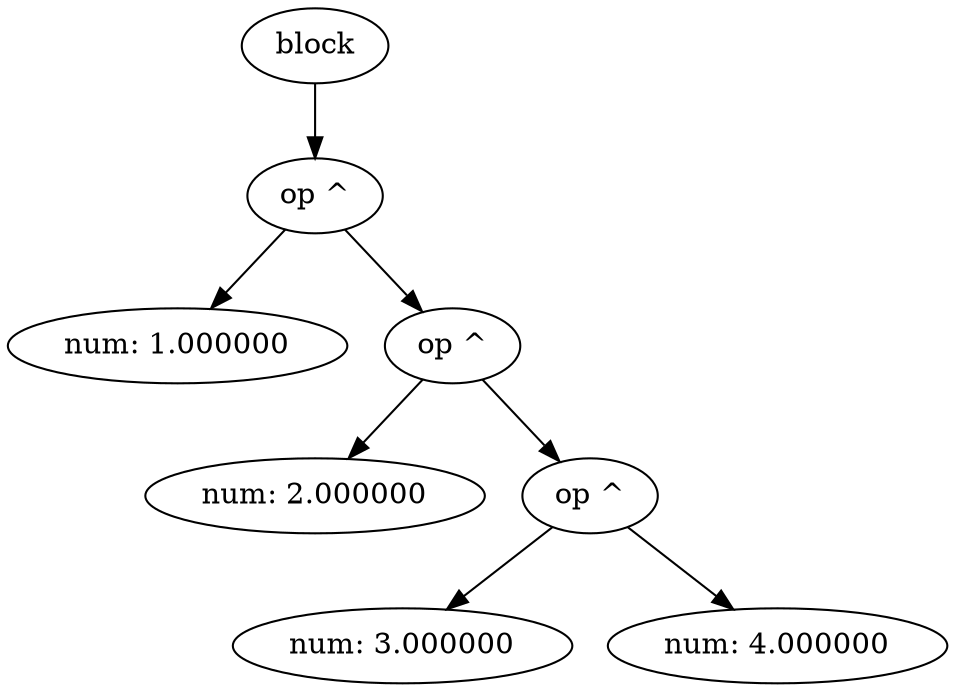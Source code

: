 digraph G {
0[label="block"];
1[label="num: 1.000000"];
2[label="op ^"];
3[label="num: 2.000000"];
4[label="op ^"];
5[label="num: 3.000000"];
6[label="op ^"];
7[label="num: 4.000000"];
0->2 ;
2->1 ;
2->4 ;
4->3 ;
4->6 ;
6->5 ;
6->7 ;
}
